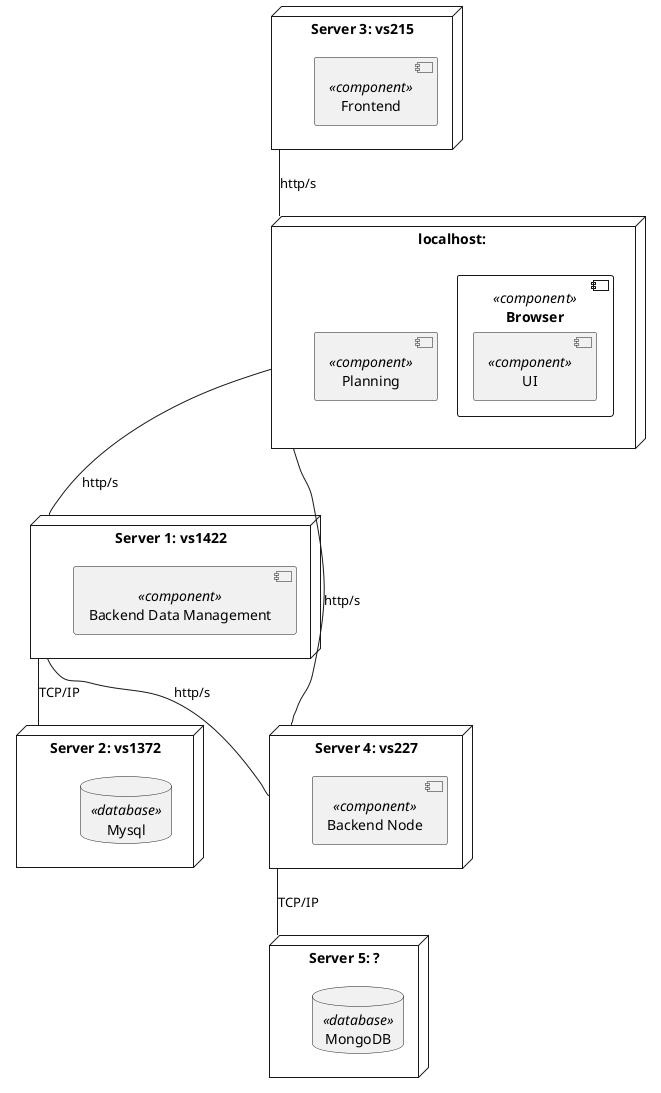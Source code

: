 @startuml physical-view

node "localhost: " as LOCALHOST {

  component "Planning" as Planning <<component>>  { 
  }

  component "Browser" as Browser <<component>>  { 

    component "UI" as UI <<component>>
  }
}

node "Server 1: vs1422" as Server {
  
  component "Backend Data Management" as BackendDataManagement <<component>> {
  }
}

node "Server 2: vs1372" as Server2 {
    database "Mysql" as Database <<database>> {
  }
}

node "Server 3: vs215" as Server3 {
  
  component "Frontend" as Frontend <<component>> {
  }
}


node "Server 4: vs227" as Server4 {
  
  component "Backend Node" as BackendNode <<component>> {
  }
}

node "Server 5: ?" as Server5 {
  
  database "MongoDB" as MongoDB <<database>> {
  }
}

LOCALHOST -- Server : http/s
Server -- Server4 : http/s
Server3 -- LOCALHOST : http/s
Server4 -- LOCALHOST : http/s
Server -- Server2 : TCP/IP
Server4 -- Server5 : TCP/IP

@enduml